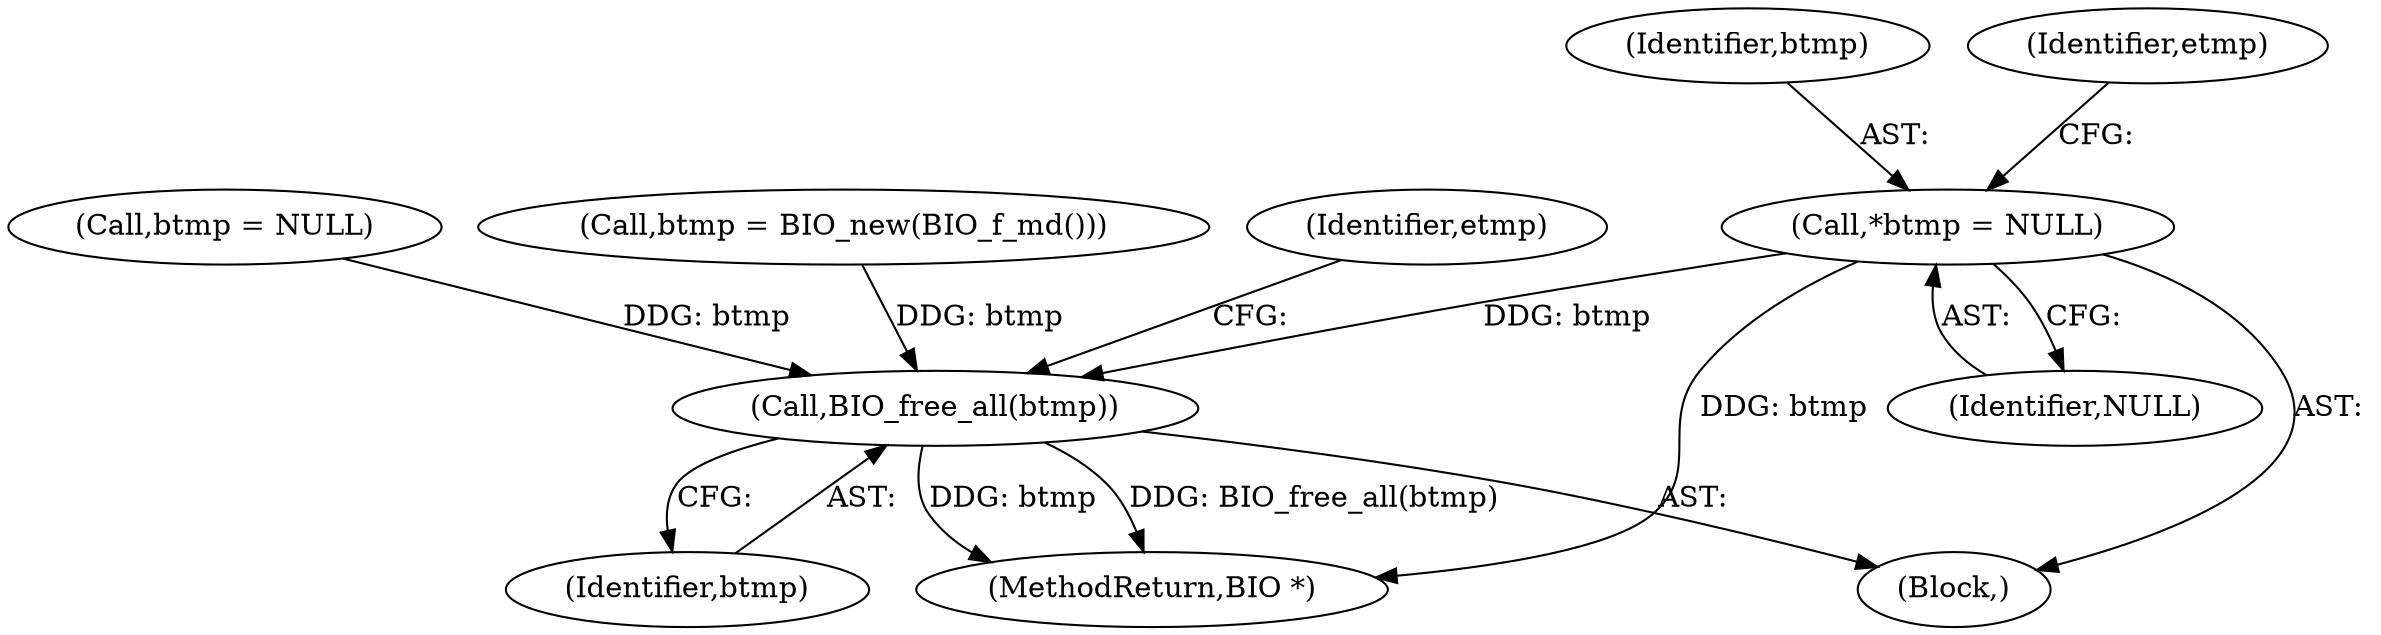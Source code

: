 digraph "0_openssl_59302b600e8d5b77ef144e447bb046fd7ab72686@pointer" {
"1000123" [label="(Call,*btmp = NULL)"];
"1000717" [label="(Call,BIO_free_all(btmp))"];
"1000115" [label="(Block,)"];
"1000124" [label="(Identifier,btmp)"];
"1000125" [label="(Identifier,NULL)"];
"1000717" [label="(Call,BIO_free_all(btmp))"];
"1000128" [label="(Identifier,etmp)"];
"1000432" [label="(Call,btmp = NULL)"];
"1000718" [label="(Identifier,btmp)"];
"1000725" [label="(MethodReturn,BIO *)"];
"1000389" [label="(Call,btmp = BIO_new(BIO_f_md()))"];
"1000123" [label="(Call,*btmp = NULL)"];
"1000720" [label="(Identifier,etmp)"];
"1000123" -> "1000115"  [label="AST: "];
"1000123" -> "1000125"  [label="CFG: "];
"1000124" -> "1000123"  [label="AST: "];
"1000125" -> "1000123"  [label="AST: "];
"1000128" -> "1000123"  [label="CFG: "];
"1000123" -> "1000725"  [label="DDG: btmp"];
"1000123" -> "1000717"  [label="DDG: btmp"];
"1000717" -> "1000115"  [label="AST: "];
"1000717" -> "1000718"  [label="CFG: "];
"1000718" -> "1000717"  [label="AST: "];
"1000720" -> "1000717"  [label="CFG: "];
"1000717" -> "1000725"  [label="DDG: BIO_free_all(btmp)"];
"1000717" -> "1000725"  [label="DDG: btmp"];
"1000432" -> "1000717"  [label="DDG: btmp"];
"1000389" -> "1000717"  [label="DDG: btmp"];
}

